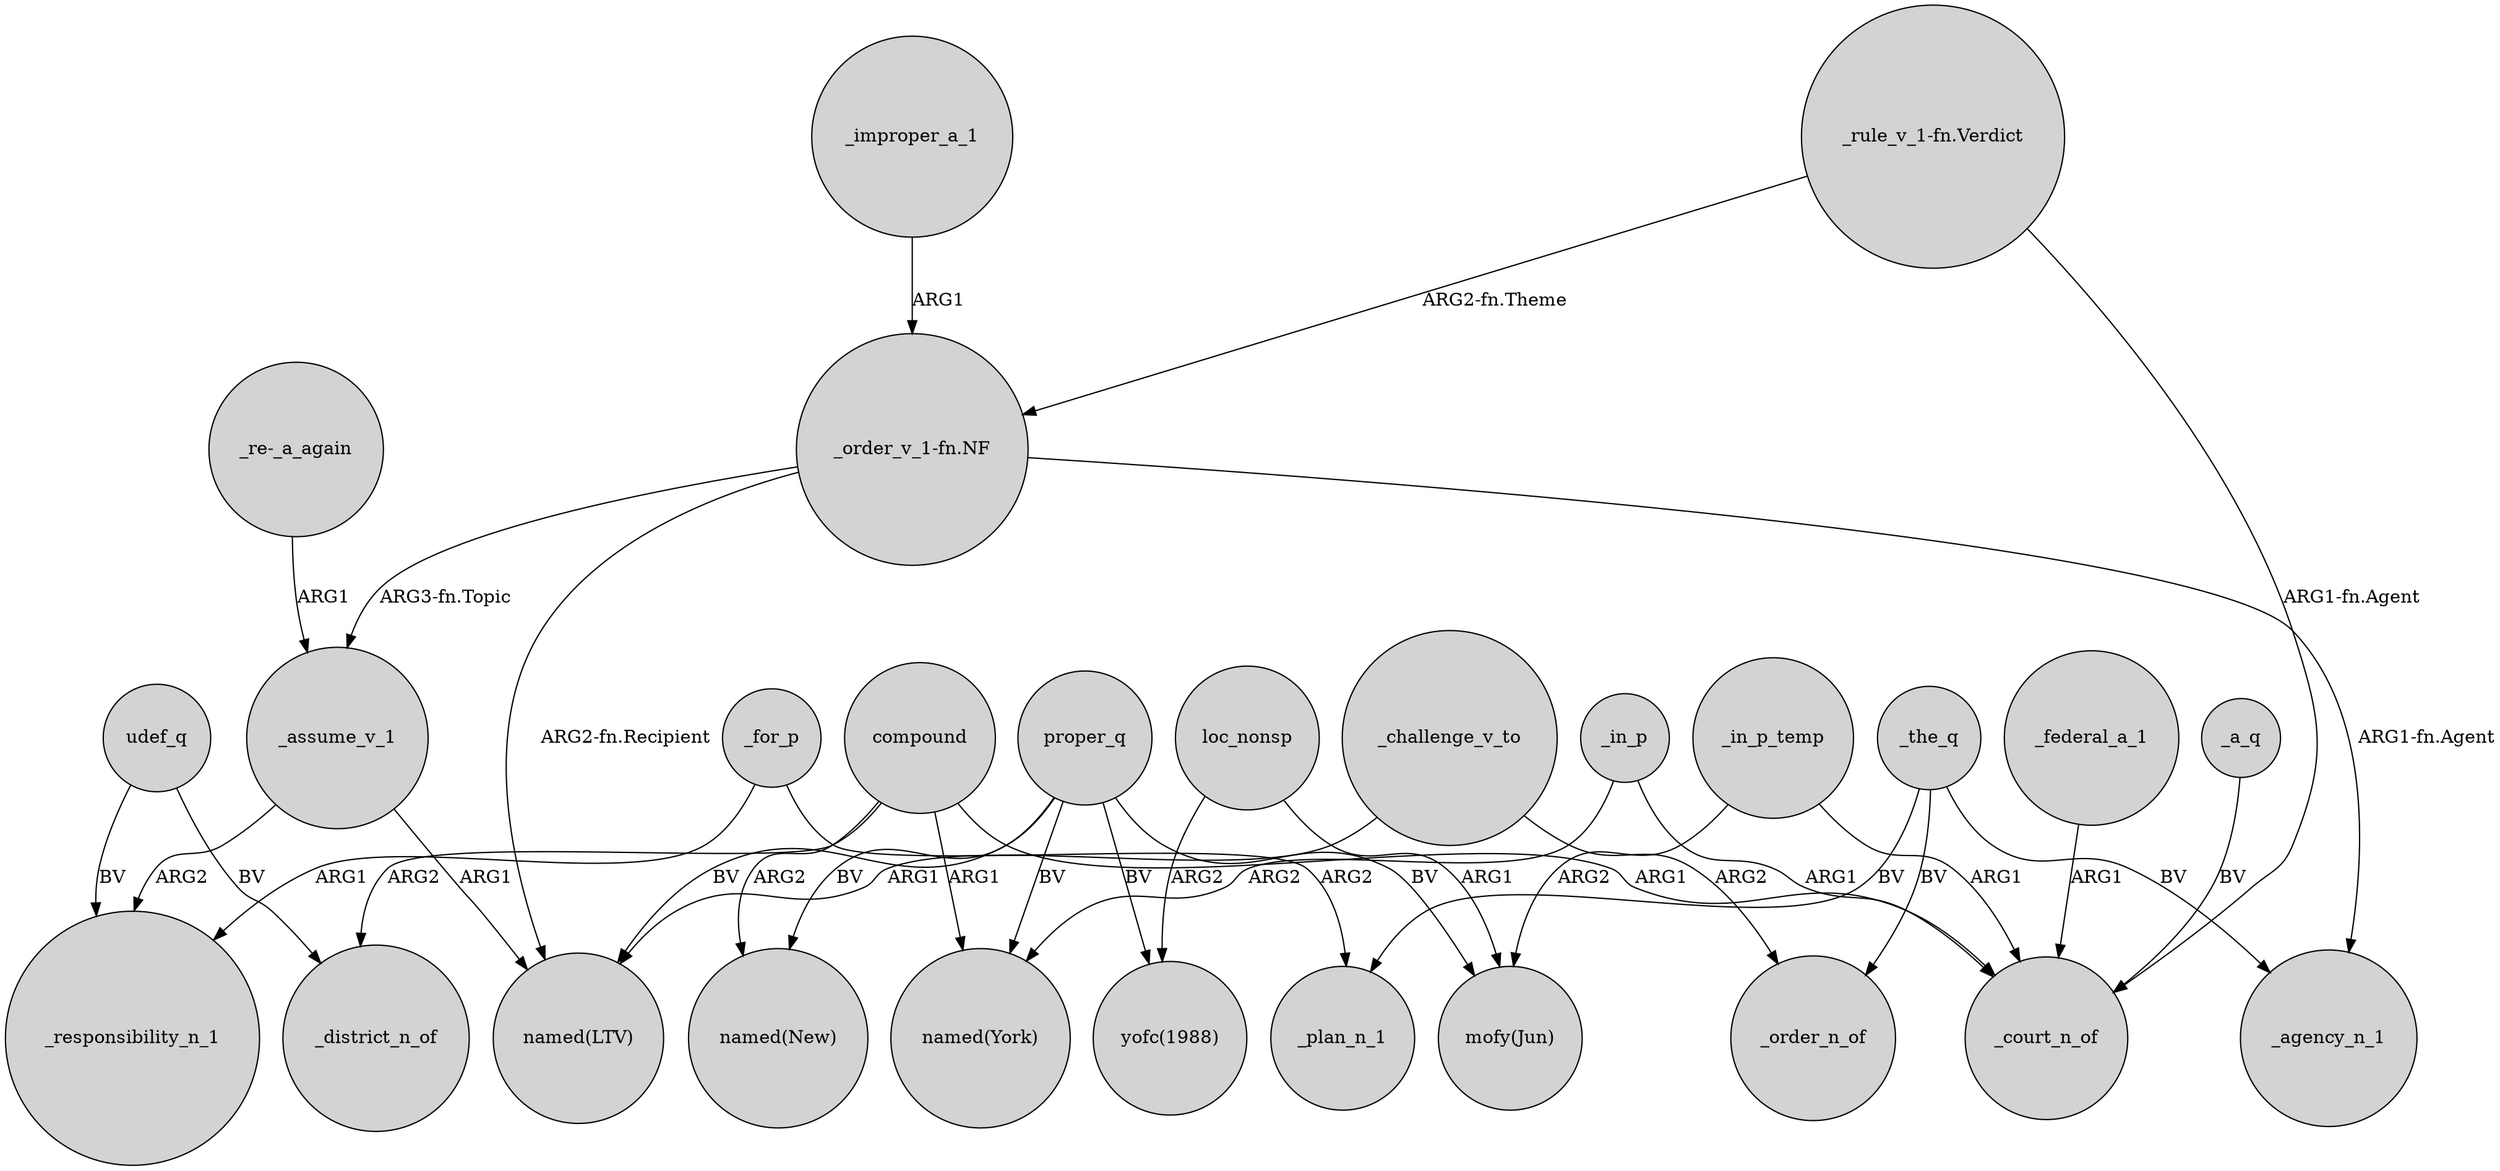 digraph {
	node [shape=circle style=filled]
	udef_q -> _responsibility_n_1 [label=BV]
	_the_q -> _agency_n_1 [label=BV]
	compound -> "named(New)" [label=ARG2]
	proper_q -> "named(New)" [label=BV]
	"_order_v_1-fn.NF" -> _agency_n_1 [label="ARG1-fn.Agent"]
	_assume_v_1 -> _responsibility_n_1 [label=ARG2]
	_the_q -> _plan_n_1 [label=BV]
	"_order_v_1-fn.NF" -> "named(LTV)" [label="ARG2-fn.Recipient"]
	proper_q -> "mofy(Jun)" [label=BV]
	_in_p_temp -> _court_n_of [label=ARG1]
	_the_q -> _order_n_of [label=BV]
	"_rule_v_1-fn.Verdict" -> _court_n_of [label="ARG1-fn.Agent"]
	_challenge_v_to -> "named(LTV)" [label=ARG1]
	proper_q -> "named(LTV)" [label=BV]
	compound -> "named(York)" [label=ARG1]
	"_order_v_1-fn.NF" -> _assume_v_1 [label="ARG3-fn.Topic"]
	"_re-_a_again" -> _assume_v_1 [label=ARG1]
	compound -> _district_n_of [label=ARG2]
	proper_q -> "yofc(1988)" [label=BV]
	_assume_v_1 -> "named(LTV)" [label=ARG1]
	_a_q -> _court_n_of [label=BV]
	_in_p_temp -> "mofy(Jun)" [label=ARG2]
	_improper_a_1 -> "_order_v_1-fn.NF" [label=ARG1]
	_in_p -> "named(York)" [label=ARG2]
	_challenge_v_to -> _order_n_of [label=ARG2]
	_in_p -> _court_n_of [label=ARG1]
	_federal_a_1 -> _court_n_of [label=ARG1]
	loc_nonsp -> "mofy(Jun)" [label=ARG1]
	udef_q -> _district_n_of [label=BV]
	_for_p -> _responsibility_n_1 [label=ARG1]
	proper_q -> "named(York)" [label=BV]
	_for_p -> _plan_n_1 [label=ARG2]
	compound -> _court_n_of [label=ARG1]
	"_rule_v_1-fn.Verdict" -> "_order_v_1-fn.NF" [label="ARG2-fn.Theme"]
	loc_nonsp -> "yofc(1988)" [label=ARG2]
}
